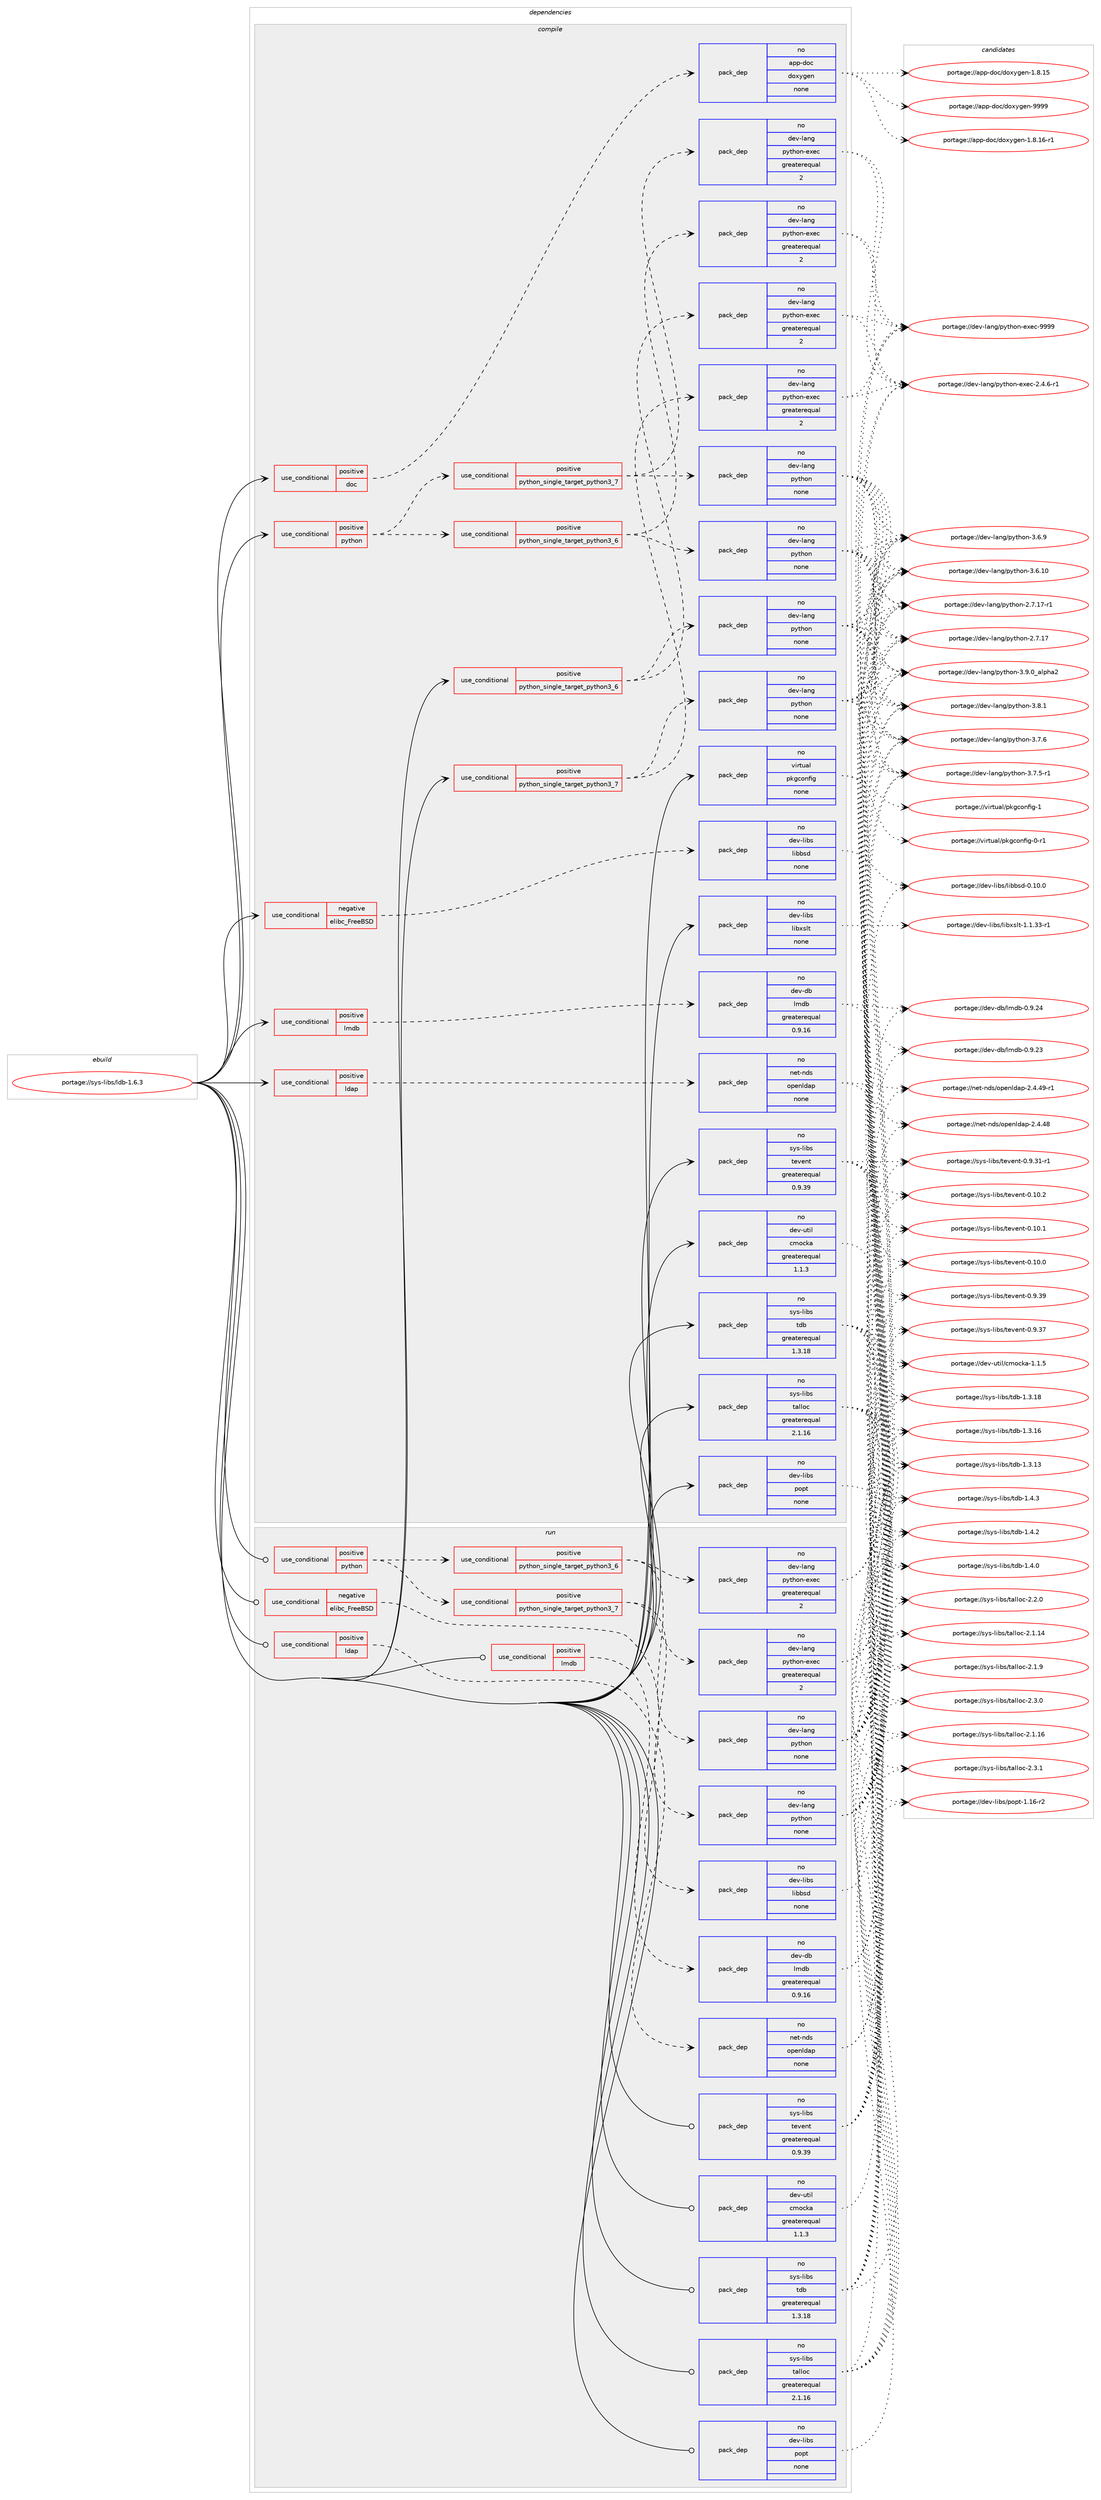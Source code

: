 digraph prolog {

# *************
# Graph options
# *************

newrank=true;
concentrate=true;
compound=true;
graph [rankdir=LR,fontname=Helvetica,fontsize=10,ranksep=1.5];#, ranksep=2.5, nodesep=0.2];
edge  [arrowhead=vee];
node  [fontname=Helvetica,fontsize=10];

# **********
# The ebuild
# **********

subgraph cluster_leftcol {
color=gray;
rank=same;
label=<<i>ebuild</i>>;
id [label="portage://sys-libs/ldb-1.6.3", color=red, width=4, href="../sys-libs/ldb-1.6.3.svg"];
}

# ****************
# The dependencies
# ****************

subgraph cluster_midcol {
color=gray;
label=<<i>dependencies</i>>;
subgraph cluster_compile {
fillcolor="#eeeeee";
style=filled;
label=<<i>compile</i>>;
subgraph cond8003 {
dependency42415 [label=<<TABLE BORDER="0" CELLBORDER="1" CELLSPACING="0" CELLPADDING="4"><TR><TD ROWSPAN="3" CELLPADDING="10">use_conditional</TD></TR><TR><TD>negative</TD></TR><TR><TD>elibc_FreeBSD</TD></TR></TABLE>>, shape=none, color=red];
subgraph pack33441 {
dependency42416 [label=<<TABLE BORDER="0" CELLBORDER="1" CELLSPACING="0" CELLPADDING="4" WIDTH="220"><TR><TD ROWSPAN="6" CELLPADDING="30">pack_dep</TD></TR><TR><TD WIDTH="110">no</TD></TR><TR><TD>dev-libs</TD></TR><TR><TD>libbsd</TD></TR><TR><TD>none</TD></TR><TR><TD></TD></TR></TABLE>>, shape=none, color=blue];
}
dependency42415:e -> dependency42416:w [weight=20,style="dashed",arrowhead="vee"];
}
id:e -> dependency42415:w [weight=20,style="solid",arrowhead="vee"];
subgraph cond8004 {
dependency42417 [label=<<TABLE BORDER="0" CELLBORDER="1" CELLSPACING="0" CELLPADDING="4"><TR><TD ROWSPAN="3" CELLPADDING="10">use_conditional</TD></TR><TR><TD>positive</TD></TR><TR><TD>doc</TD></TR></TABLE>>, shape=none, color=red];
subgraph pack33442 {
dependency42418 [label=<<TABLE BORDER="0" CELLBORDER="1" CELLSPACING="0" CELLPADDING="4" WIDTH="220"><TR><TD ROWSPAN="6" CELLPADDING="30">pack_dep</TD></TR><TR><TD WIDTH="110">no</TD></TR><TR><TD>app-doc</TD></TR><TR><TD>doxygen</TD></TR><TR><TD>none</TD></TR><TR><TD></TD></TR></TABLE>>, shape=none, color=blue];
}
dependency42417:e -> dependency42418:w [weight=20,style="dashed",arrowhead="vee"];
}
id:e -> dependency42417:w [weight=20,style="solid",arrowhead="vee"];
subgraph cond8005 {
dependency42419 [label=<<TABLE BORDER="0" CELLBORDER="1" CELLSPACING="0" CELLPADDING="4"><TR><TD ROWSPAN="3" CELLPADDING="10">use_conditional</TD></TR><TR><TD>positive</TD></TR><TR><TD>ldap</TD></TR></TABLE>>, shape=none, color=red];
subgraph pack33443 {
dependency42420 [label=<<TABLE BORDER="0" CELLBORDER="1" CELLSPACING="0" CELLPADDING="4" WIDTH="220"><TR><TD ROWSPAN="6" CELLPADDING="30">pack_dep</TD></TR><TR><TD WIDTH="110">no</TD></TR><TR><TD>net-nds</TD></TR><TR><TD>openldap</TD></TR><TR><TD>none</TD></TR><TR><TD></TD></TR></TABLE>>, shape=none, color=blue];
}
dependency42419:e -> dependency42420:w [weight=20,style="dashed",arrowhead="vee"];
}
id:e -> dependency42419:w [weight=20,style="solid",arrowhead="vee"];
subgraph cond8006 {
dependency42421 [label=<<TABLE BORDER="0" CELLBORDER="1" CELLSPACING="0" CELLPADDING="4"><TR><TD ROWSPAN="3" CELLPADDING="10">use_conditional</TD></TR><TR><TD>positive</TD></TR><TR><TD>lmdb</TD></TR></TABLE>>, shape=none, color=red];
subgraph pack33444 {
dependency42422 [label=<<TABLE BORDER="0" CELLBORDER="1" CELLSPACING="0" CELLPADDING="4" WIDTH="220"><TR><TD ROWSPAN="6" CELLPADDING="30">pack_dep</TD></TR><TR><TD WIDTH="110">no</TD></TR><TR><TD>dev-db</TD></TR><TR><TD>lmdb</TD></TR><TR><TD>greaterequal</TD></TR><TR><TD>0.9.16</TD></TR></TABLE>>, shape=none, color=blue];
}
dependency42421:e -> dependency42422:w [weight=20,style="dashed",arrowhead="vee"];
}
id:e -> dependency42421:w [weight=20,style="solid",arrowhead="vee"];
subgraph cond8007 {
dependency42423 [label=<<TABLE BORDER="0" CELLBORDER="1" CELLSPACING="0" CELLPADDING="4"><TR><TD ROWSPAN="3" CELLPADDING="10">use_conditional</TD></TR><TR><TD>positive</TD></TR><TR><TD>python</TD></TR></TABLE>>, shape=none, color=red];
subgraph cond8008 {
dependency42424 [label=<<TABLE BORDER="0" CELLBORDER="1" CELLSPACING="0" CELLPADDING="4"><TR><TD ROWSPAN="3" CELLPADDING="10">use_conditional</TD></TR><TR><TD>positive</TD></TR><TR><TD>python_single_target_python3_6</TD></TR></TABLE>>, shape=none, color=red];
subgraph pack33445 {
dependency42425 [label=<<TABLE BORDER="0" CELLBORDER="1" CELLSPACING="0" CELLPADDING="4" WIDTH="220"><TR><TD ROWSPAN="6" CELLPADDING="30">pack_dep</TD></TR><TR><TD WIDTH="110">no</TD></TR><TR><TD>dev-lang</TD></TR><TR><TD>python</TD></TR><TR><TD>none</TD></TR><TR><TD></TD></TR></TABLE>>, shape=none, color=blue];
}
dependency42424:e -> dependency42425:w [weight=20,style="dashed",arrowhead="vee"];
subgraph pack33446 {
dependency42426 [label=<<TABLE BORDER="0" CELLBORDER="1" CELLSPACING="0" CELLPADDING="4" WIDTH="220"><TR><TD ROWSPAN="6" CELLPADDING="30">pack_dep</TD></TR><TR><TD WIDTH="110">no</TD></TR><TR><TD>dev-lang</TD></TR><TR><TD>python-exec</TD></TR><TR><TD>greaterequal</TD></TR><TR><TD>2</TD></TR></TABLE>>, shape=none, color=blue];
}
dependency42424:e -> dependency42426:w [weight=20,style="dashed",arrowhead="vee"];
}
dependency42423:e -> dependency42424:w [weight=20,style="dashed",arrowhead="vee"];
subgraph cond8009 {
dependency42427 [label=<<TABLE BORDER="0" CELLBORDER="1" CELLSPACING="0" CELLPADDING="4"><TR><TD ROWSPAN="3" CELLPADDING="10">use_conditional</TD></TR><TR><TD>positive</TD></TR><TR><TD>python_single_target_python3_7</TD></TR></TABLE>>, shape=none, color=red];
subgraph pack33447 {
dependency42428 [label=<<TABLE BORDER="0" CELLBORDER="1" CELLSPACING="0" CELLPADDING="4" WIDTH="220"><TR><TD ROWSPAN="6" CELLPADDING="30">pack_dep</TD></TR><TR><TD WIDTH="110">no</TD></TR><TR><TD>dev-lang</TD></TR><TR><TD>python</TD></TR><TR><TD>none</TD></TR><TR><TD></TD></TR></TABLE>>, shape=none, color=blue];
}
dependency42427:e -> dependency42428:w [weight=20,style="dashed",arrowhead="vee"];
subgraph pack33448 {
dependency42429 [label=<<TABLE BORDER="0" CELLBORDER="1" CELLSPACING="0" CELLPADDING="4" WIDTH="220"><TR><TD ROWSPAN="6" CELLPADDING="30">pack_dep</TD></TR><TR><TD WIDTH="110">no</TD></TR><TR><TD>dev-lang</TD></TR><TR><TD>python-exec</TD></TR><TR><TD>greaterequal</TD></TR><TR><TD>2</TD></TR></TABLE>>, shape=none, color=blue];
}
dependency42427:e -> dependency42429:w [weight=20,style="dashed",arrowhead="vee"];
}
dependency42423:e -> dependency42427:w [weight=20,style="dashed",arrowhead="vee"];
}
id:e -> dependency42423:w [weight=20,style="solid",arrowhead="vee"];
subgraph cond8010 {
dependency42430 [label=<<TABLE BORDER="0" CELLBORDER="1" CELLSPACING="0" CELLPADDING="4"><TR><TD ROWSPAN="3" CELLPADDING="10">use_conditional</TD></TR><TR><TD>positive</TD></TR><TR><TD>python_single_target_python3_6</TD></TR></TABLE>>, shape=none, color=red];
subgraph pack33449 {
dependency42431 [label=<<TABLE BORDER="0" CELLBORDER="1" CELLSPACING="0" CELLPADDING="4" WIDTH="220"><TR><TD ROWSPAN="6" CELLPADDING="30">pack_dep</TD></TR><TR><TD WIDTH="110">no</TD></TR><TR><TD>dev-lang</TD></TR><TR><TD>python</TD></TR><TR><TD>none</TD></TR><TR><TD></TD></TR></TABLE>>, shape=none, color=blue];
}
dependency42430:e -> dependency42431:w [weight=20,style="dashed",arrowhead="vee"];
subgraph pack33450 {
dependency42432 [label=<<TABLE BORDER="0" CELLBORDER="1" CELLSPACING="0" CELLPADDING="4" WIDTH="220"><TR><TD ROWSPAN="6" CELLPADDING="30">pack_dep</TD></TR><TR><TD WIDTH="110">no</TD></TR><TR><TD>dev-lang</TD></TR><TR><TD>python-exec</TD></TR><TR><TD>greaterequal</TD></TR><TR><TD>2</TD></TR></TABLE>>, shape=none, color=blue];
}
dependency42430:e -> dependency42432:w [weight=20,style="dashed",arrowhead="vee"];
}
id:e -> dependency42430:w [weight=20,style="solid",arrowhead="vee"];
subgraph cond8011 {
dependency42433 [label=<<TABLE BORDER="0" CELLBORDER="1" CELLSPACING="0" CELLPADDING="4"><TR><TD ROWSPAN="3" CELLPADDING="10">use_conditional</TD></TR><TR><TD>positive</TD></TR><TR><TD>python_single_target_python3_7</TD></TR></TABLE>>, shape=none, color=red];
subgraph pack33451 {
dependency42434 [label=<<TABLE BORDER="0" CELLBORDER="1" CELLSPACING="0" CELLPADDING="4" WIDTH="220"><TR><TD ROWSPAN="6" CELLPADDING="30">pack_dep</TD></TR><TR><TD WIDTH="110">no</TD></TR><TR><TD>dev-lang</TD></TR><TR><TD>python</TD></TR><TR><TD>none</TD></TR><TR><TD></TD></TR></TABLE>>, shape=none, color=blue];
}
dependency42433:e -> dependency42434:w [weight=20,style="dashed",arrowhead="vee"];
subgraph pack33452 {
dependency42435 [label=<<TABLE BORDER="0" CELLBORDER="1" CELLSPACING="0" CELLPADDING="4" WIDTH="220"><TR><TD ROWSPAN="6" CELLPADDING="30">pack_dep</TD></TR><TR><TD WIDTH="110">no</TD></TR><TR><TD>dev-lang</TD></TR><TR><TD>python-exec</TD></TR><TR><TD>greaterequal</TD></TR><TR><TD>2</TD></TR></TABLE>>, shape=none, color=blue];
}
dependency42433:e -> dependency42435:w [weight=20,style="dashed",arrowhead="vee"];
}
id:e -> dependency42433:w [weight=20,style="solid",arrowhead="vee"];
subgraph pack33453 {
dependency42436 [label=<<TABLE BORDER="0" CELLBORDER="1" CELLSPACING="0" CELLPADDING="4" WIDTH="220"><TR><TD ROWSPAN="6" CELLPADDING="30">pack_dep</TD></TR><TR><TD WIDTH="110">no</TD></TR><TR><TD>dev-libs</TD></TR><TR><TD>libxslt</TD></TR><TR><TD>none</TD></TR><TR><TD></TD></TR></TABLE>>, shape=none, color=blue];
}
id:e -> dependency42436:w [weight=20,style="solid",arrowhead="vee"];
subgraph pack33454 {
dependency42437 [label=<<TABLE BORDER="0" CELLBORDER="1" CELLSPACING="0" CELLPADDING="4" WIDTH="220"><TR><TD ROWSPAN="6" CELLPADDING="30">pack_dep</TD></TR><TR><TD WIDTH="110">no</TD></TR><TR><TD>dev-libs</TD></TR><TR><TD>popt</TD></TR><TR><TD>none</TD></TR><TR><TD></TD></TR></TABLE>>, shape=none, color=blue];
}
id:e -> dependency42437:w [weight=20,style="solid",arrowhead="vee"];
subgraph pack33455 {
dependency42438 [label=<<TABLE BORDER="0" CELLBORDER="1" CELLSPACING="0" CELLPADDING="4" WIDTH="220"><TR><TD ROWSPAN="6" CELLPADDING="30">pack_dep</TD></TR><TR><TD WIDTH="110">no</TD></TR><TR><TD>dev-util</TD></TR><TR><TD>cmocka</TD></TR><TR><TD>greaterequal</TD></TR><TR><TD>1.1.3</TD></TR></TABLE>>, shape=none, color=blue];
}
id:e -> dependency42438:w [weight=20,style="solid",arrowhead="vee"];
subgraph pack33456 {
dependency42439 [label=<<TABLE BORDER="0" CELLBORDER="1" CELLSPACING="0" CELLPADDING="4" WIDTH="220"><TR><TD ROWSPAN="6" CELLPADDING="30">pack_dep</TD></TR><TR><TD WIDTH="110">no</TD></TR><TR><TD>sys-libs</TD></TR><TR><TD>talloc</TD></TR><TR><TD>greaterequal</TD></TR><TR><TD>2.1.16</TD></TR></TABLE>>, shape=none, color=blue];
}
id:e -> dependency42439:w [weight=20,style="solid",arrowhead="vee"];
subgraph pack33457 {
dependency42440 [label=<<TABLE BORDER="0" CELLBORDER="1" CELLSPACING="0" CELLPADDING="4" WIDTH="220"><TR><TD ROWSPAN="6" CELLPADDING="30">pack_dep</TD></TR><TR><TD WIDTH="110">no</TD></TR><TR><TD>sys-libs</TD></TR><TR><TD>tdb</TD></TR><TR><TD>greaterequal</TD></TR><TR><TD>1.3.18</TD></TR></TABLE>>, shape=none, color=blue];
}
id:e -> dependency42440:w [weight=20,style="solid",arrowhead="vee"];
subgraph pack33458 {
dependency42441 [label=<<TABLE BORDER="0" CELLBORDER="1" CELLSPACING="0" CELLPADDING="4" WIDTH="220"><TR><TD ROWSPAN="6" CELLPADDING="30">pack_dep</TD></TR><TR><TD WIDTH="110">no</TD></TR><TR><TD>sys-libs</TD></TR><TR><TD>tevent</TD></TR><TR><TD>greaterequal</TD></TR><TR><TD>0.9.39</TD></TR></TABLE>>, shape=none, color=blue];
}
id:e -> dependency42441:w [weight=20,style="solid",arrowhead="vee"];
subgraph pack33459 {
dependency42442 [label=<<TABLE BORDER="0" CELLBORDER="1" CELLSPACING="0" CELLPADDING="4" WIDTH="220"><TR><TD ROWSPAN="6" CELLPADDING="30">pack_dep</TD></TR><TR><TD WIDTH="110">no</TD></TR><TR><TD>virtual</TD></TR><TR><TD>pkgconfig</TD></TR><TR><TD>none</TD></TR><TR><TD></TD></TR></TABLE>>, shape=none, color=blue];
}
id:e -> dependency42442:w [weight=20,style="solid",arrowhead="vee"];
}
subgraph cluster_compileandrun {
fillcolor="#eeeeee";
style=filled;
label=<<i>compile and run</i>>;
}
subgraph cluster_run {
fillcolor="#eeeeee";
style=filled;
label=<<i>run</i>>;
subgraph cond8012 {
dependency42443 [label=<<TABLE BORDER="0" CELLBORDER="1" CELLSPACING="0" CELLPADDING="4"><TR><TD ROWSPAN="3" CELLPADDING="10">use_conditional</TD></TR><TR><TD>negative</TD></TR><TR><TD>elibc_FreeBSD</TD></TR></TABLE>>, shape=none, color=red];
subgraph pack33460 {
dependency42444 [label=<<TABLE BORDER="0" CELLBORDER="1" CELLSPACING="0" CELLPADDING="4" WIDTH="220"><TR><TD ROWSPAN="6" CELLPADDING="30">pack_dep</TD></TR><TR><TD WIDTH="110">no</TD></TR><TR><TD>dev-libs</TD></TR><TR><TD>libbsd</TD></TR><TR><TD>none</TD></TR><TR><TD></TD></TR></TABLE>>, shape=none, color=blue];
}
dependency42443:e -> dependency42444:w [weight=20,style="dashed",arrowhead="vee"];
}
id:e -> dependency42443:w [weight=20,style="solid",arrowhead="odot"];
subgraph cond8013 {
dependency42445 [label=<<TABLE BORDER="0" CELLBORDER="1" CELLSPACING="0" CELLPADDING="4"><TR><TD ROWSPAN="3" CELLPADDING="10">use_conditional</TD></TR><TR><TD>positive</TD></TR><TR><TD>ldap</TD></TR></TABLE>>, shape=none, color=red];
subgraph pack33461 {
dependency42446 [label=<<TABLE BORDER="0" CELLBORDER="1" CELLSPACING="0" CELLPADDING="4" WIDTH="220"><TR><TD ROWSPAN="6" CELLPADDING="30">pack_dep</TD></TR><TR><TD WIDTH="110">no</TD></TR><TR><TD>net-nds</TD></TR><TR><TD>openldap</TD></TR><TR><TD>none</TD></TR><TR><TD></TD></TR></TABLE>>, shape=none, color=blue];
}
dependency42445:e -> dependency42446:w [weight=20,style="dashed",arrowhead="vee"];
}
id:e -> dependency42445:w [weight=20,style="solid",arrowhead="odot"];
subgraph cond8014 {
dependency42447 [label=<<TABLE BORDER="0" CELLBORDER="1" CELLSPACING="0" CELLPADDING="4"><TR><TD ROWSPAN="3" CELLPADDING="10">use_conditional</TD></TR><TR><TD>positive</TD></TR><TR><TD>lmdb</TD></TR></TABLE>>, shape=none, color=red];
subgraph pack33462 {
dependency42448 [label=<<TABLE BORDER="0" CELLBORDER="1" CELLSPACING="0" CELLPADDING="4" WIDTH="220"><TR><TD ROWSPAN="6" CELLPADDING="30">pack_dep</TD></TR><TR><TD WIDTH="110">no</TD></TR><TR><TD>dev-db</TD></TR><TR><TD>lmdb</TD></TR><TR><TD>greaterequal</TD></TR><TR><TD>0.9.16</TD></TR></TABLE>>, shape=none, color=blue];
}
dependency42447:e -> dependency42448:w [weight=20,style="dashed",arrowhead="vee"];
}
id:e -> dependency42447:w [weight=20,style="solid",arrowhead="odot"];
subgraph cond8015 {
dependency42449 [label=<<TABLE BORDER="0" CELLBORDER="1" CELLSPACING="0" CELLPADDING="4"><TR><TD ROWSPAN="3" CELLPADDING="10">use_conditional</TD></TR><TR><TD>positive</TD></TR><TR><TD>python</TD></TR></TABLE>>, shape=none, color=red];
subgraph cond8016 {
dependency42450 [label=<<TABLE BORDER="0" CELLBORDER="1" CELLSPACING="0" CELLPADDING="4"><TR><TD ROWSPAN="3" CELLPADDING="10">use_conditional</TD></TR><TR><TD>positive</TD></TR><TR><TD>python_single_target_python3_6</TD></TR></TABLE>>, shape=none, color=red];
subgraph pack33463 {
dependency42451 [label=<<TABLE BORDER="0" CELLBORDER="1" CELLSPACING="0" CELLPADDING="4" WIDTH="220"><TR><TD ROWSPAN="6" CELLPADDING="30">pack_dep</TD></TR><TR><TD WIDTH="110">no</TD></TR><TR><TD>dev-lang</TD></TR><TR><TD>python</TD></TR><TR><TD>none</TD></TR><TR><TD></TD></TR></TABLE>>, shape=none, color=blue];
}
dependency42450:e -> dependency42451:w [weight=20,style="dashed",arrowhead="vee"];
subgraph pack33464 {
dependency42452 [label=<<TABLE BORDER="0" CELLBORDER="1" CELLSPACING="0" CELLPADDING="4" WIDTH="220"><TR><TD ROWSPAN="6" CELLPADDING="30">pack_dep</TD></TR><TR><TD WIDTH="110">no</TD></TR><TR><TD>dev-lang</TD></TR><TR><TD>python-exec</TD></TR><TR><TD>greaterequal</TD></TR><TR><TD>2</TD></TR></TABLE>>, shape=none, color=blue];
}
dependency42450:e -> dependency42452:w [weight=20,style="dashed",arrowhead="vee"];
}
dependency42449:e -> dependency42450:w [weight=20,style="dashed",arrowhead="vee"];
subgraph cond8017 {
dependency42453 [label=<<TABLE BORDER="0" CELLBORDER="1" CELLSPACING="0" CELLPADDING="4"><TR><TD ROWSPAN="3" CELLPADDING="10">use_conditional</TD></TR><TR><TD>positive</TD></TR><TR><TD>python_single_target_python3_7</TD></TR></TABLE>>, shape=none, color=red];
subgraph pack33465 {
dependency42454 [label=<<TABLE BORDER="0" CELLBORDER="1" CELLSPACING="0" CELLPADDING="4" WIDTH="220"><TR><TD ROWSPAN="6" CELLPADDING="30">pack_dep</TD></TR><TR><TD WIDTH="110">no</TD></TR><TR><TD>dev-lang</TD></TR><TR><TD>python</TD></TR><TR><TD>none</TD></TR><TR><TD></TD></TR></TABLE>>, shape=none, color=blue];
}
dependency42453:e -> dependency42454:w [weight=20,style="dashed",arrowhead="vee"];
subgraph pack33466 {
dependency42455 [label=<<TABLE BORDER="0" CELLBORDER="1" CELLSPACING="0" CELLPADDING="4" WIDTH="220"><TR><TD ROWSPAN="6" CELLPADDING="30">pack_dep</TD></TR><TR><TD WIDTH="110">no</TD></TR><TR><TD>dev-lang</TD></TR><TR><TD>python-exec</TD></TR><TR><TD>greaterequal</TD></TR><TR><TD>2</TD></TR></TABLE>>, shape=none, color=blue];
}
dependency42453:e -> dependency42455:w [weight=20,style="dashed",arrowhead="vee"];
}
dependency42449:e -> dependency42453:w [weight=20,style="dashed",arrowhead="vee"];
}
id:e -> dependency42449:w [weight=20,style="solid",arrowhead="odot"];
subgraph pack33467 {
dependency42456 [label=<<TABLE BORDER="0" CELLBORDER="1" CELLSPACING="0" CELLPADDING="4" WIDTH="220"><TR><TD ROWSPAN="6" CELLPADDING="30">pack_dep</TD></TR><TR><TD WIDTH="110">no</TD></TR><TR><TD>dev-libs</TD></TR><TR><TD>popt</TD></TR><TR><TD>none</TD></TR><TR><TD></TD></TR></TABLE>>, shape=none, color=blue];
}
id:e -> dependency42456:w [weight=20,style="solid",arrowhead="odot"];
subgraph pack33468 {
dependency42457 [label=<<TABLE BORDER="0" CELLBORDER="1" CELLSPACING="0" CELLPADDING="4" WIDTH="220"><TR><TD ROWSPAN="6" CELLPADDING="30">pack_dep</TD></TR><TR><TD WIDTH="110">no</TD></TR><TR><TD>dev-util</TD></TR><TR><TD>cmocka</TD></TR><TR><TD>greaterequal</TD></TR><TR><TD>1.1.3</TD></TR></TABLE>>, shape=none, color=blue];
}
id:e -> dependency42457:w [weight=20,style="solid",arrowhead="odot"];
subgraph pack33469 {
dependency42458 [label=<<TABLE BORDER="0" CELLBORDER="1" CELLSPACING="0" CELLPADDING="4" WIDTH="220"><TR><TD ROWSPAN="6" CELLPADDING="30">pack_dep</TD></TR><TR><TD WIDTH="110">no</TD></TR><TR><TD>sys-libs</TD></TR><TR><TD>talloc</TD></TR><TR><TD>greaterequal</TD></TR><TR><TD>2.1.16</TD></TR></TABLE>>, shape=none, color=blue];
}
id:e -> dependency42458:w [weight=20,style="solid",arrowhead="odot"];
subgraph pack33470 {
dependency42459 [label=<<TABLE BORDER="0" CELLBORDER="1" CELLSPACING="0" CELLPADDING="4" WIDTH="220"><TR><TD ROWSPAN="6" CELLPADDING="30">pack_dep</TD></TR><TR><TD WIDTH="110">no</TD></TR><TR><TD>sys-libs</TD></TR><TR><TD>tdb</TD></TR><TR><TD>greaterequal</TD></TR><TR><TD>1.3.18</TD></TR></TABLE>>, shape=none, color=blue];
}
id:e -> dependency42459:w [weight=20,style="solid",arrowhead="odot"];
subgraph pack33471 {
dependency42460 [label=<<TABLE BORDER="0" CELLBORDER="1" CELLSPACING="0" CELLPADDING="4" WIDTH="220"><TR><TD ROWSPAN="6" CELLPADDING="30">pack_dep</TD></TR><TR><TD WIDTH="110">no</TD></TR><TR><TD>sys-libs</TD></TR><TR><TD>tevent</TD></TR><TR><TD>greaterequal</TD></TR><TR><TD>0.9.39</TD></TR></TABLE>>, shape=none, color=blue];
}
id:e -> dependency42460:w [weight=20,style="solid",arrowhead="odot"];
}
}

# **************
# The candidates
# **************

subgraph cluster_choices {
rank=same;
color=gray;
label=<<i>candidates</i>>;

subgraph choice33441 {
color=black;
nodesep=1;
choice100101118451081059811547108105989811510045484649484648 [label="portage://dev-libs/libbsd-0.10.0", color=red, width=4,href="../dev-libs/libbsd-0.10.0.svg"];
dependency42416:e -> choice100101118451081059811547108105989811510045484649484648:w [style=dotted,weight="100"];
}
subgraph choice33442 {
color=black;
nodesep=1;
choice971121124510011199471001111201211031011104557575757 [label="portage://app-doc/doxygen-9999", color=red, width=4,href="../app-doc/doxygen-9999.svg"];
choice97112112451001119947100111120121103101110454946564649544511449 [label="portage://app-doc/doxygen-1.8.16-r1", color=red, width=4,href="../app-doc/doxygen-1.8.16-r1.svg"];
choice9711211245100111994710011112012110310111045494656464953 [label="portage://app-doc/doxygen-1.8.15", color=red, width=4,href="../app-doc/doxygen-1.8.15.svg"];
dependency42418:e -> choice971121124510011199471001111201211031011104557575757:w [style=dotted,weight="100"];
dependency42418:e -> choice97112112451001119947100111120121103101110454946564649544511449:w [style=dotted,weight="100"];
dependency42418:e -> choice9711211245100111994710011112012110310111045494656464953:w [style=dotted,weight="100"];
}
subgraph choice33443 {
color=black;
nodesep=1;
choice110101116451101001154711111210111010810097112455046524652574511449 [label="portage://net-nds/openldap-2.4.49-r1", color=red, width=4,href="../net-nds/openldap-2.4.49-r1.svg"];
choice11010111645110100115471111121011101081009711245504652465256 [label="portage://net-nds/openldap-2.4.48", color=red, width=4,href="../net-nds/openldap-2.4.48.svg"];
dependency42420:e -> choice110101116451101001154711111210111010810097112455046524652574511449:w [style=dotted,weight="100"];
dependency42420:e -> choice11010111645110100115471111121011101081009711245504652465256:w [style=dotted,weight="100"];
}
subgraph choice33444 {
color=black;
nodesep=1;
choice1001011184510098471081091009845484657465052 [label="portage://dev-db/lmdb-0.9.24", color=red, width=4,href="../dev-db/lmdb-0.9.24.svg"];
choice1001011184510098471081091009845484657465051 [label="portage://dev-db/lmdb-0.9.23", color=red, width=4,href="../dev-db/lmdb-0.9.23.svg"];
dependency42422:e -> choice1001011184510098471081091009845484657465052:w [style=dotted,weight="100"];
dependency42422:e -> choice1001011184510098471081091009845484657465051:w [style=dotted,weight="100"];
}
subgraph choice33445 {
color=black;
nodesep=1;
choice10010111845108971101034711212111610411111045514657464895971081121049750 [label="portage://dev-lang/python-3.9.0_alpha2", color=red, width=4,href="../dev-lang/python-3.9.0_alpha2.svg"];
choice100101118451089711010347112121116104111110455146564649 [label="portage://dev-lang/python-3.8.1", color=red, width=4,href="../dev-lang/python-3.8.1.svg"];
choice100101118451089711010347112121116104111110455146554654 [label="portage://dev-lang/python-3.7.6", color=red, width=4,href="../dev-lang/python-3.7.6.svg"];
choice1001011184510897110103471121211161041111104551465546534511449 [label="portage://dev-lang/python-3.7.5-r1", color=red, width=4,href="../dev-lang/python-3.7.5-r1.svg"];
choice100101118451089711010347112121116104111110455146544657 [label="portage://dev-lang/python-3.6.9", color=red, width=4,href="../dev-lang/python-3.6.9.svg"];
choice10010111845108971101034711212111610411111045514654464948 [label="portage://dev-lang/python-3.6.10", color=red, width=4,href="../dev-lang/python-3.6.10.svg"];
choice100101118451089711010347112121116104111110455046554649554511449 [label="portage://dev-lang/python-2.7.17-r1", color=red, width=4,href="../dev-lang/python-2.7.17-r1.svg"];
choice10010111845108971101034711212111610411111045504655464955 [label="portage://dev-lang/python-2.7.17", color=red, width=4,href="../dev-lang/python-2.7.17.svg"];
dependency42425:e -> choice10010111845108971101034711212111610411111045514657464895971081121049750:w [style=dotted,weight="100"];
dependency42425:e -> choice100101118451089711010347112121116104111110455146564649:w [style=dotted,weight="100"];
dependency42425:e -> choice100101118451089711010347112121116104111110455146554654:w [style=dotted,weight="100"];
dependency42425:e -> choice1001011184510897110103471121211161041111104551465546534511449:w [style=dotted,weight="100"];
dependency42425:e -> choice100101118451089711010347112121116104111110455146544657:w [style=dotted,weight="100"];
dependency42425:e -> choice10010111845108971101034711212111610411111045514654464948:w [style=dotted,weight="100"];
dependency42425:e -> choice100101118451089711010347112121116104111110455046554649554511449:w [style=dotted,weight="100"];
dependency42425:e -> choice10010111845108971101034711212111610411111045504655464955:w [style=dotted,weight="100"];
}
subgraph choice33446 {
color=black;
nodesep=1;
choice10010111845108971101034711212111610411111045101120101994557575757 [label="portage://dev-lang/python-exec-9999", color=red, width=4,href="../dev-lang/python-exec-9999.svg"];
choice10010111845108971101034711212111610411111045101120101994550465246544511449 [label="portage://dev-lang/python-exec-2.4.6-r1", color=red, width=4,href="../dev-lang/python-exec-2.4.6-r1.svg"];
dependency42426:e -> choice10010111845108971101034711212111610411111045101120101994557575757:w [style=dotted,weight="100"];
dependency42426:e -> choice10010111845108971101034711212111610411111045101120101994550465246544511449:w [style=dotted,weight="100"];
}
subgraph choice33447 {
color=black;
nodesep=1;
choice10010111845108971101034711212111610411111045514657464895971081121049750 [label="portage://dev-lang/python-3.9.0_alpha2", color=red, width=4,href="../dev-lang/python-3.9.0_alpha2.svg"];
choice100101118451089711010347112121116104111110455146564649 [label="portage://dev-lang/python-3.8.1", color=red, width=4,href="../dev-lang/python-3.8.1.svg"];
choice100101118451089711010347112121116104111110455146554654 [label="portage://dev-lang/python-3.7.6", color=red, width=4,href="../dev-lang/python-3.7.6.svg"];
choice1001011184510897110103471121211161041111104551465546534511449 [label="portage://dev-lang/python-3.7.5-r1", color=red, width=4,href="../dev-lang/python-3.7.5-r1.svg"];
choice100101118451089711010347112121116104111110455146544657 [label="portage://dev-lang/python-3.6.9", color=red, width=4,href="../dev-lang/python-3.6.9.svg"];
choice10010111845108971101034711212111610411111045514654464948 [label="portage://dev-lang/python-3.6.10", color=red, width=4,href="../dev-lang/python-3.6.10.svg"];
choice100101118451089711010347112121116104111110455046554649554511449 [label="portage://dev-lang/python-2.7.17-r1", color=red, width=4,href="../dev-lang/python-2.7.17-r1.svg"];
choice10010111845108971101034711212111610411111045504655464955 [label="portage://dev-lang/python-2.7.17", color=red, width=4,href="../dev-lang/python-2.7.17.svg"];
dependency42428:e -> choice10010111845108971101034711212111610411111045514657464895971081121049750:w [style=dotted,weight="100"];
dependency42428:e -> choice100101118451089711010347112121116104111110455146564649:w [style=dotted,weight="100"];
dependency42428:e -> choice100101118451089711010347112121116104111110455146554654:w [style=dotted,weight="100"];
dependency42428:e -> choice1001011184510897110103471121211161041111104551465546534511449:w [style=dotted,weight="100"];
dependency42428:e -> choice100101118451089711010347112121116104111110455146544657:w [style=dotted,weight="100"];
dependency42428:e -> choice10010111845108971101034711212111610411111045514654464948:w [style=dotted,weight="100"];
dependency42428:e -> choice100101118451089711010347112121116104111110455046554649554511449:w [style=dotted,weight="100"];
dependency42428:e -> choice10010111845108971101034711212111610411111045504655464955:w [style=dotted,weight="100"];
}
subgraph choice33448 {
color=black;
nodesep=1;
choice10010111845108971101034711212111610411111045101120101994557575757 [label="portage://dev-lang/python-exec-9999", color=red, width=4,href="../dev-lang/python-exec-9999.svg"];
choice10010111845108971101034711212111610411111045101120101994550465246544511449 [label="portage://dev-lang/python-exec-2.4.6-r1", color=red, width=4,href="../dev-lang/python-exec-2.4.6-r1.svg"];
dependency42429:e -> choice10010111845108971101034711212111610411111045101120101994557575757:w [style=dotted,weight="100"];
dependency42429:e -> choice10010111845108971101034711212111610411111045101120101994550465246544511449:w [style=dotted,weight="100"];
}
subgraph choice33449 {
color=black;
nodesep=1;
choice10010111845108971101034711212111610411111045514657464895971081121049750 [label="portage://dev-lang/python-3.9.0_alpha2", color=red, width=4,href="../dev-lang/python-3.9.0_alpha2.svg"];
choice100101118451089711010347112121116104111110455146564649 [label="portage://dev-lang/python-3.8.1", color=red, width=4,href="../dev-lang/python-3.8.1.svg"];
choice100101118451089711010347112121116104111110455146554654 [label="portage://dev-lang/python-3.7.6", color=red, width=4,href="../dev-lang/python-3.7.6.svg"];
choice1001011184510897110103471121211161041111104551465546534511449 [label="portage://dev-lang/python-3.7.5-r1", color=red, width=4,href="../dev-lang/python-3.7.5-r1.svg"];
choice100101118451089711010347112121116104111110455146544657 [label="portage://dev-lang/python-3.6.9", color=red, width=4,href="../dev-lang/python-3.6.9.svg"];
choice10010111845108971101034711212111610411111045514654464948 [label="portage://dev-lang/python-3.6.10", color=red, width=4,href="../dev-lang/python-3.6.10.svg"];
choice100101118451089711010347112121116104111110455046554649554511449 [label="portage://dev-lang/python-2.7.17-r1", color=red, width=4,href="../dev-lang/python-2.7.17-r1.svg"];
choice10010111845108971101034711212111610411111045504655464955 [label="portage://dev-lang/python-2.7.17", color=red, width=4,href="../dev-lang/python-2.7.17.svg"];
dependency42431:e -> choice10010111845108971101034711212111610411111045514657464895971081121049750:w [style=dotted,weight="100"];
dependency42431:e -> choice100101118451089711010347112121116104111110455146564649:w [style=dotted,weight="100"];
dependency42431:e -> choice100101118451089711010347112121116104111110455146554654:w [style=dotted,weight="100"];
dependency42431:e -> choice1001011184510897110103471121211161041111104551465546534511449:w [style=dotted,weight="100"];
dependency42431:e -> choice100101118451089711010347112121116104111110455146544657:w [style=dotted,weight="100"];
dependency42431:e -> choice10010111845108971101034711212111610411111045514654464948:w [style=dotted,weight="100"];
dependency42431:e -> choice100101118451089711010347112121116104111110455046554649554511449:w [style=dotted,weight="100"];
dependency42431:e -> choice10010111845108971101034711212111610411111045504655464955:w [style=dotted,weight="100"];
}
subgraph choice33450 {
color=black;
nodesep=1;
choice10010111845108971101034711212111610411111045101120101994557575757 [label="portage://dev-lang/python-exec-9999", color=red, width=4,href="../dev-lang/python-exec-9999.svg"];
choice10010111845108971101034711212111610411111045101120101994550465246544511449 [label="portage://dev-lang/python-exec-2.4.6-r1", color=red, width=4,href="../dev-lang/python-exec-2.4.6-r1.svg"];
dependency42432:e -> choice10010111845108971101034711212111610411111045101120101994557575757:w [style=dotted,weight="100"];
dependency42432:e -> choice10010111845108971101034711212111610411111045101120101994550465246544511449:w [style=dotted,weight="100"];
}
subgraph choice33451 {
color=black;
nodesep=1;
choice10010111845108971101034711212111610411111045514657464895971081121049750 [label="portage://dev-lang/python-3.9.0_alpha2", color=red, width=4,href="../dev-lang/python-3.9.0_alpha2.svg"];
choice100101118451089711010347112121116104111110455146564649 [label="portage://dev-lang/python-3.8.1", color=red, width=4,href="../dev-lang/python-3.8.1.svg"];
choice100101118451089711010347112121116104111110455146554654 [label="portage://dev-lang/python-3.7.6", color=red, width=4,href="../dev-lang/python-3.7.6.svg"];
choice1001011184510897110103471121211161041111104551465546534511449 [label="portage://dev-lang/python-3.7.5-r1", color=red, width=4,href="../dev-lang/python-3.7.5-r1.svg"];
choice100101118451089711010347112121116104111110455146544657 [label="portage://dev-lang/python-3.6.9", color=red, width=4,href="../dev-lang/python-3.6.9.svg"];
choice10010111845108971101034711212111610411111045514654464948 [label="portage://dev-lang/python-3.6.10", color=red, width=4,href="../dev-lang/python-3.6.10.svg"];
choice100101118451089711010347112121116104111110455046554649554511449 [label="portage://dev-lang/python-2.7.17-r1", color=red, width=4,href="../dev-lang/python-2.7.17-r1.svg"];
choice10010111845108971101034711212111610411111045504655464955 [label="portage://dev-lang/python-2.7.17", color=red, width=4,href="../dev-lang/python-2.7.17.svg"];
dependency42434:e -> choice10010111845108971101034711212111610411111045514657464895971081121049750:w [style=dotted,weight="100"];
dependency42434:e -> choice100101118451089711010347112121116104111110455146564649:w [style=dotted,weight="100"];
dependency42434:e -> choice100101118451089711010347112121116104111110455146554654:w [style=dotted,weight="100"];
dependency42434:e -> choice1001011184510897110103471121211161041111104551465546534511449:w [style=dotted,weight="100"];
dependency42434:e -> choice100101118451089711010347112121116104111110455146544657:w [style=dotted,weight="100"];
dependency42434:e -> choice10010111845108971101034711212111610411111045514654464948:w [style=dotted,weight="100"];
dependency42434:e -> choice100101118451089711010347112121116104111110455046554649554511449:w [style=dotted,weight="100"];
dependency42434:e -> choice10010111845108971101034711212111610411111045504655464955:w [style=dotted,weight="100"];
}
subgraph choice33452 {
color=black;
nodesep=1;
choice10010111845108971101034711212111610411111045101120101994557575757 [label="portage://dev-lang/python-exec-9999", color=red, width=4,href="../dev-lang/python-exec-9999.svg"];
choice10010111845108971101034711212111610411111045101120101994550465246544511449 [label="portage://dev-lang/python-exec-2.4.6-r1", color=red, width=4,href="../dev-lang/python-exec-2.4.6-r1.svg"];
dependency42435:e -> choice10010111845108971101034711212111610411111045101120101994557575757:w [style=dotted,weight="100"];
dependency42435:e -> choice10010111845108971101034711212111610411111045101120101994550465246544511449:w [style=dotted,weight="100"];
}
subgraph choice33453 {
color=black;
nodesep=1;
choice10010111845108105981154710810598120115108116454946494651514511449 [label="portage://dev-libs/libxslt-1.1.33-r1", color=red, width=4,href="../dev-libs/libxslt-1.1.33-r1.svg"];
dependency42436:e -> choice10010111845108105981154710810598120115108116454946494651514511449:w [style=dotted,weight="100"];
}
subgraph choice33454 {
color=black;
nodesep=1;
choice10010111845108105981154711211111211645494649544511450 [label="portage://dev-libs/popt-1.16-r2", color=red, width=4,href="../dev-libs/popt-1.16-r2.svg"];
dependency42437:e -> choice10010111845108105981154711211111211645494649544511450:w [style=dotted,weight="100"];
}
subgraph choice33455 {
color=black;
nodesep=1;
choice1001011184511711610510847991091119910797454946494653 [label="portage://dev-util/cmocka-1.1.5", color=red, width=4,href="../dev-util/cmocka-1.1.5.svg"];
dependency42438:e -> choice1001011184511711610510847991091119910797454946494653:w [style=dotted,weight="100"];
}
subgraph choice33456 {
color=black;
nodesep=1;
choice1151211154510810598115471169710810811199455046514649 [label="portage://sys-libs/talloc-2.3.1", color=red, width=4,href="../sys-libs/talloc-2.3.1.svg"];
choice1151211154510810598115471169710810811199455046514648 [label="portage://sys-libs/talloc-2.3.0", color=red, width=4,href="../sys-libs/talloc-2.3.0.svg"];
choice1151211154510810598115471169710810811199455046504648 [label="portage://sys-libs/talloc-2.2.0", color=red, width=4,href="../sys-libs/talloc-2.2.0.svg"];
choice1151211154510810598115471169710810811199455046494657 [label="portage://sys-libs/talloc-2.1.9", color=red, width=4,href="../sys-libs/talloc-2.1.9.svg"];
choice115121115451081059811547116971081081119945504649464954 [label="portage://sys-libs/talloc-2.1.16", color=red, width=4,href="../sys-libs/talloc-2.1.16.svg"];
choice115121115451081059811547116971081081119945504649464952 [label="portage://sys-libs/talloc-2.1.14", color=red, width=4,href="../sys-libs/talloc-2.1.14.svg"];
dependency42439:e -> choice1151211154510810598115471169710810811199455046514649:w [style=dotted,weight="100"];
dependency42439:e -> choice1151211154510810598115471169710810811199455046514648:w [style=dotted,weight="100"];
dependency42439:e -> choice1151211154510810598115471169710810811199455046504648:w [style=dotted,weight="100"];
dependency42439:e -> choice1151211154510810598115471169710810811199455046494657:w [style=dotted,weight="100"];
dependency42439:e -> choice115121115451081059811547116971081081119945504649464954:w [style=dotted,weight="100"];
dependency42439:e -> choice115121115451081059811547116971081081119945504649464952:w [style=dotted,weight="100"];
}
subgraph choice33457 {
color=black;
nodesep=1;
choice11512111545108105981154711610098454946524651 [label="portage://sys-libs/tdb-1.4.3", color=red, width=4,href="../sys-libs/tdb-1.4.3.svg"];
choice11512111545108105981154711610098454946524650 [label="portage://sys-libs/tdb-1.4.2", color=red, width=4,href="../sys-libs/tdb-1.4.2.svg"];
choice11512111545108105981154711610098454946524648 [label="portage://sys-libs/tdb-1.4.0", color=red, width=4,href="../sys-libs/tdb-1.4.0.svg"];
choice1151211154510810598115471161009845494651464956 [label="portage://sys-libs/tdb-1.3.18", color=red, width=4,href="../sys-libs/tdb-1.3.18.svg"];
choice1151211154510810598115471161009845494651464954 [label="portage://sys-libs/tdb-1.3.16", color=red, width=4,href="../sys-libs/tdb-1.3.16.svg"];
choice1151211154510810598115471161009845494651464951 [label="portage://sys-libs/tdb-1.3.13", color=red, width=4,href="../sys-libs/tdb-1.3.13.svg"];
dependency42440:e -> choice11512111545108105981154711610098454946524651:w [style=dotted,weight="100"];
dependency42440:e -> choice11512111545108105981154711610098454946524650:w [style=dotted,weight="100"];
dependency42440:e -> choice11512111545108105981154711610098454946524648:w [style=dotted,weight="100"];
dependency42440:e -> choice1151211154510810598115471161009845494651464956:w [style=dotted,weight="100"];
dependency42440:e -> choice1151211154510810598115471161009845494651464954:w [style=dotted,weight="100"];
dependency42440:e -> choice1151211154510810598115471161009845494651464951:w [style=dotted,weight="100"];
}
subgraph choice33458 {
color=black;
nodesep=1;
choice11512111545108105981154711610111810111011645484657465157 [label="portage://sys-libs/tevent-0.9.39", color=red, width=4,href="../sys-libs/tevent-0.9.39.svg"];
choice11512111545108105981154711610111810111011645484657465155 [label="portage://sys-libs/tevent-0.9.37", color=red, width=4,href="../sys-libs/tevent-0.9.37.svg"];
choice115121115451081059811547116101118101110116454846574651494511449 [label="portage://sys-libs/tevent-0.9.31-r1", color=red, width=4,href="../sys-libs/tevent-0.9.31-r1.svg"];
choice11512111545108105981154711610111810111011645484649484650 [label="portage://sys-libs/tevent-0.10.2", color=red, width=4,href="../sys-libs/tevent-0.10.2.svg"];
choice11512111545108105981154711610111810111011645484649484649 [label="portage://sys-libs/tevent-0.10.1", color=red, width=4,href="../sys-libs/tevent-0.10.1.svg"];
choice11512111545108105981154711610111810111011645484649484648 [label="portage://sys-libs/tevent-0.10.0", color=red, width=4,href="../sys-libs/tevent-0.10.0.svg"];
dependency42441:e -> choice11512111545108105981154711610111810111011645484657465157:w [style=dotted,weight="100"];
dependency42441:e -> choice11512111545108105981154711610111810111011645484657465155:w [style=dotted,weight="100"];
dependency42441:e -> choice115121115451081059811547116101118101110116454846574651494511449:w [style=dotted,weight="100"];
dependency42441:e -> choice11512111545108105981154711610111810111011645484649484650:w [style=dotted,weight="100"];
dependency42441:e -> choice11512111545108105981154711610111810111011645484649484649:w [style=dotted,weight="100"];
dependency42441:e -> choice11512111545108105981154711610111810111011645484649484648:w [style=dotted,weight="100"];
}
subgraph choice33459 {
color=black;
nodesep=1;
choice1181051141161179710847112107103991111101021051034549 [label="portage://virtual/pkgconfig-1", color=red, width=4,href="../virtual/pkgconfig-1.svg"];
choice11810511411611797108471121071039911111010210510345484511449 [label="portage://virtual/pkgconfig-0-r1", color=red, width=4,href="../virtual/pkgconfig-0-r1.svg"];
dependency42442:e -> choice1181051141161179710847112107103991111101021051034549:w [style=dotted,weight="100"];
dependency42442:e -> choice11810511411611797108471121071039911111010210510345484511449:w [style=dotted,weight="100"];
}
subgraph choice33460 {
color=black;
nodesep=1;
choice100101118451081059811547108105989811510045484649484648 [label="portage://dev-libs/libbsd-0.10.0", color=red, width=4,href="../dev-libs/libbsd-0.10.0.svg"];
dependency42444:e -> choice100101118451081059811547108105989811510045484649484648:w [style=dotted,weight="100"];
}
subgraph choice33461 {
color=black;
nodesep=1;
choice110101116451101001154711111210111010810097112455046524652574511449 [label="portage://net-nds/openldap-2.4.49-r1", color=red, width=4,href="../net-nds/openldap-2.4.49-r1.svg"];
choice11010111645110100115471111121011101081009711245504652465256 [label="portage://net-nds/openldap-2.4.48", color=red, width=4,href="../net-nds/openldap-2.4.48.svg"];
dependency42446:e -> choice110101116451101001154711111210111010810097112455046524652574511449:w [style=dotted,weight="100"];
dependency42446:e -> choice11010111645110100115471111121011101081009711245504652465256:w [style=dotted,weight="100"];
}
subgraph choice33462 {
color=black;
nodesep=1;
choice1001011184510098471081091009845484657465052 [label="portage://dev-db/lmdb-0.9.24", color=red, width=4,href="../dev-db/lmdb-0.9.24.svg"];
choice1001011184510098471081091009845484657465051 [label="portage://dev-db/lmdb-0.9.23", color=red, width=4,href="../dev-db/lmdb-0.9.23.svg"];
dependency42448:e -> choice1001011184510098471081091009845484657465052:w [style=dotted,weight="100"];
dependency42448:e -> choice1001011184510098471081091009845484657465051:w [style=dotted,weight="100"];
}
subgraph choice33463 {
color=black;
nodesep=1;
choice10010111845108971101034711212111610411111045514657464895971081121049750 [label="portage://dev-lang/python-3.9.0_alpha2", color=red, width=4,href="../dev-lang/python-3.9.0_alpha2.svg"];
choice100101118451089711010347112121116104111110455146564649 [label="portage://dev-lang/python-3.8.1", color=red, width=4,href="../dev-lang/python-3.8.1.svg"];
choice100101118451089711010347112121116104111110455146554654 [label="portage://dev-lang/python-3.7.6", color=red, width=4,href="../dev-lang/python-3.7.6.svg"];
choice1001011184510897110103471121211161041111104551465546534511449 [label="portage://dev-lang/python-3.7.5-r1", color=red, width=4,href="../dev-lang/python-3.7.5-r1.svg"];
choice100101118451089711010347112121116104111110455146544657 [label="portage://dev-lang/python-3.6.9", color=red, width=4,href="../dev-lang/python-3.6.9.svg"];
choice10010111845108971101034711212111610411111045514654464948 [label="portage://dev-lang/python-3.6.10", color=red, width=4,href="../dev-lang/python-3.6.10.svg"];
choice100101118451089711010347112121116104111110455046554649554511449 [label="portage://dev-lang/python-2.7.17-r1", color=red, width=4,href="../dev-lang/python-2.7.17-r1.svg"];
choice10010111845108971101034711212111610411111045504655464955 [label="portage://dev-lang/python-2.7.17", color=red, width=4,href="../dev-lang/python-2.7.17.svg"];
dependency42451:e -> choice10010111845108971101034711212111610411111045514657464895971081121049750:w [style=dotted,weight="100"];
dependency42451:e -> choice100101118451089711010347112121116104111110455146564649:w [style=dotted,weight="100"];
dependency42451:e -> choice100101118451089711010347112121116104111110455146554654:w [style=dotted,weight="100"];
dependency42451:e -> choice1001011184510897110103471121211161041111104551465546534511449:w [style=dotted,weight="100"];
dependency42451:e -> choice100101118451089711010347112121116104111110455146544657:w [style=dotted,weight="100"];
dependency42451:e -> choice10010111845108971101034711212111610411111045514654464948:w [style=dotted,weight="100"];
dependency42451:e -> choice100101118451089711010347112121116104111110455046554649554511449:w [style=dotted,weight="100"];
dependency42451:e -> choice10010111845108971101034711212111610411111045504655464955:w [style=dotted,weight="100"];
}
subgraph choice33464 {
color=black;
nodesep=1;
choice10010111845108971101034711212111610411111045101120101994557575757 [label="portage://dev-lang/python-exec-9999", color=red, width=4,href="../dev-lang/python-exec-9999.svg"];
choice10010111845108971101034711212111610411111045101120101994550465246544511449 [label="portage://dev-lang/python-exec-2.4.6-r1", color=red, width=4,href="../dev-lang/python-exec-2.4.6-r1.svg"];
dependency42452:e -> choice10010111845108971101034711212111610411111045101120101994557575757:w [style=dotted,weight="100"];
dependency42452:e -> choice10010111845108971101034711212111610411111045101120101994550465246544511449:w [style=dotted,weight="100"];
}
subgraph choice33465 {
color=black;
nodesep=1;
choice10010111845108971101034711212111610411111045514657464895971081121049750 [label="portage://dev-lang/python-3.9.0_alpha2", color=red, width=4,href="../dev-lang/python-3.9.0_alpha2.svg"];
choice100101118451089711010347112121116104111110455146564649 [label="portage://dev-lang/python-3.8.1", color=red, width=4,href="../dev-lang/python-3.8.1.svg"];
choice100101118451089711010347112121116104111110455146554654 [label="portage://dev-lang/python-3.7.6", color=red, width=4,href="../dev-lang/python-3.7.6.svg"];
choice1001011184510897110103471121211161041111104551465546534511449 [label="portage://dev-lang/python-3.7.5-r1", color=red, width=4,href="../dev-lang/python-3.7.5-r1.svg"];
choice100101118451089711010347112121116104111110455146544657 [label="portage://dev-lang/python-3.6.9", color=red, width=4,href="../dev-lang/python-3.6.9.svg"];
choice10010111845108971101034711212111610411111045514654464948 [label="portage://dev-lang/python-3.6.10", color=red, width=4,href="../dev-lang/python-3.6.10.svg"];
choice100101118451089711010347112121116104111110455046554649554511449 [label="portage://dev-lang/python-2.7.17-r1", color=red, width=4,href="../dev-lang/python-2.7.17-r1.svg"];
choice10010111845108971101034711212111610411111045504655464955 [label="portage://dev-lang/python-2.7.17", color=red, width=4,href="../dev-lang/python-2.7.17.svg"];
dependency42454:e -> choice10010111845108971101034711212111610411111045514657464895971081121049750:w [style=dotted,weight="100"];
dependency42454:e -> choice100101118451089711010347112121116104111110455146564649:w [style=dotted,weight="100"];
dependency42454:e -> choice100101118451089711010347112121116104111110455146554654:w [style=dotted,weight="100"];
dependency42454:e -> choice1001011184510897110103471121211161041111104551465546534511449:w [style=dotted,weight="100"];
dependency42454:e -> choice100101118451089711010347112121116104111110455146544657:w [style=dotted,weight="100"];
dependency42454:e -> choice10010111845108971101034711212111610411111045514654464948:w [style=dotted,weight="100"];
dependency42454:e -> choice100101118451089711010347112121116104111110455046554649554511449:w [style=dotted,weight="100"];
dependency42454:e -> choice10010111845108971101034711212111610411111045504655464955:w [style=dotted,weight="100"];
}
subgraph choice33466 {
color=black;
nodesep=1;
choice10010111845108971101034711212111610411111045101120101994557575757 [label="portage://dev-lang/python-exec-9999", color=red, width=4,href="../dev-lang/python-exec-9999.svg"];
choice10010111845108971101034711212111610411111045101120101994550465246544511449 [label="portage://dev-lang/python-exec-2.4.6-r1", color=red, width=4,href="../dev-lang/python-exec-2.4.6-r1.svg"];
dependency42455:e -> choice10010111845108971101034711212111610411111045101120101994557575757:w [style=dotted,weight="100"];
dependency42455:e -> choice10010111845108971101034711212111610411111045101120101994550465246544511449:w [style=dotted,weight="100"];
}
subgraph choice33467 {
color=black;
nodesep=1;
choice10010111845108105981154711211111211645494649544511450 [label="portage://dev-libs/popt-1.16-r2", color=red, width=4,href="../dev-libs/popt-1.16-r2.svg"];
dependency42456:e -> choice10010111845108105981154711211111211645494649544511450:w [style=dotted,weight="100"];
}
subgraph choice33468 {
color=black;
nodesep=1;
choice1001011184511711610510847991091119910797454946494653 [label="portage://dev-util/cmocka-1.1.5", color=red, width=4,href="../dev-util/cmocka-1.1.5.svg"];
dependency42457:e -> choice1001011184511711610510847991091119910797454946494653:w [style=dotted,weight="100"];
}
subgraph choice33469 {
color=black;
nodesep=1;
choice1151211154510810598115471169710810811199455046514649 [label="portage://sys-libs/talloc-2.3.1", color=red, width=4,href="../sys-libs/talloc-2.3.1.svg"];
choice1151211154510810598115471169710810811199455046514648 [label="portage://sys-libs/talloc-2.3.0", color=red, width=4,href="../sys-libs/talloc-2.3.0.svg"];
choice1151211154510810598115471169710810811199455046504648 [label="portage://sys-libs/talloc-2.2.0", color=red, width=4,href="../sys-libs/talloc-2.2.0.svg"];
choice1151211154510810598115471169710810811199455046494657 [label="portage://sys-libs/talloc-2.1.9", color=red, width=4,href="../sys-libs/talloc-2.1.9.svg"];
choice115121115451081059811547116971081081119945504649464954 [label="portage://sys-libs/talloc-2.1.16", color=red, width=4,href="../sys-libs/talloc-2.1.16.svg"];
choice115121115451081059811547116971081081119945504649464952 [label="portage://sys-libs/talloc-2.1.14", color=red, width=4,href="../sys-libs/talloc-2.1.14.svg"];
dependency42458:e -> choice1151211154510810598115471169710810811199455046514649:w [style=dotted,weight="100"];
dependency42458:e -> choice1151211154510810598115471169710810811199455046514648:w [style=dotted,weight="100"];
dependency42458:e -> choice1151211154510810598115471169710810811199455046504648:w [style=dotted,weight="100"];
dependency42458:e -> choice1151211154510810598115471169710810811199455046494657:w [style=dotted,weight="100"];
dependency42458:e -> choice115121115451081059811547116971081081119945504649464954:w [style=dotted,weight="100"];
dependency42458:e -> choice115121115451081059811547116971081081119945504649464952:w [style=dotted,weight="100"];
}
subgraph choice33470 {
color=black;
nodesep=1;
choice11512111545108105981154711610098454946524651 [label="portage://sys-libs/tdb-1.4.3", color=red, width=4,href="../sys-libs/tdb-1.4.3.svg"];
choice11512111545108105981154711610098454946524650 [label="portage://sys-libs/tdb-1.4.2", color=red, width=4,href="../sys-libs/tdb-1.4.2.svg"];
choice11512111545108105981154711610098454946524648 [label="portage://sys-libs/tdb-1.4.0", color=red, width=4,href="../sys-libs/tdb-1.4.0.svg"];
choice1151211154510810598115471161009845494651464956 [label="portage://sys-libs/tdb-1.3.18", color=red, width=4,href="../sys-libs/tdb-1.3.18.svg"];
choice1151211154510810598115471161009845494651464954 [label="portage://sys-libs/tdb-1.3.16", color=red, width=4,href="../sys-libs/tdb-1.3.16.svg"];
choice1151211154510810598115471161009845494651464951 [label="portage://sys-libs/tdb-1.3.13", color=red, width=4,href="../sys-libs/tdb-1.3.13.svg"];
dependency42459:e -> choice11512111545108105981154711610098454946524651:w [style=dotted,weight="100"];
dependency42459:e -> choice11512111545108105981154711610098454946524650:w [style=dotted,weight="100"];
dependency42459:e -> choice11512111545108105981154711610098454946524648:w [style=dotted,weight="100"];
dependency42459:e -> choice1151211154510810598115471161009845494651464956:w [style=dotted,weight="100"];
dependency42459:e -> choice1151211154510810598115471161009845494651464954:w [style=dotted,weight="100"];
dependency42459:e -> choice1151211154510810598115471161009845494651464951:w [style=dotted,weight="100"];
}
subgraph choice33471 {
color=black;
nodesep=1;
choice11512111545108105981154711610111810111011645484657465157 [label="portage://sys-libs/tevent-0.9.39", color=red, width=4,href="../sys-libs/tevent-0.9.39.svg"];
choice11512111545108105981154711610111810111011645484657465155 [label="portage://sys-libs/tevent-0.9.37", color=red, width=4,href="../sys-libs/tevent-0.9.37.svg"];
choice115121115451081059811547116101118101110116454846574651494511449 [label="portage://sys-libs/tevent-0.9.31-r1", color=red, width=4,href="../sys-libs/tevent-0.9.31-r1.svg"];
choice11512111545108105981154711610111810111011645484649484650 [label="portage://sys-libs/tevent-0.10.2", color=red, width=4,href="../sys-libs/tevent-0.10.2.svg"];
choice11512111545108105981154711610111810111011645484649484649 [label="portage://sys-libs/tevent-0.10.1", color=red, width=4,href="../sys-libs/tevent-0.10.1.svg"];
choice11512111545108105981154711610111810111011645484649484648 [label="portage://sys-libs/tevent-0.10.0", color=red, width=4,href="../sys-libs/tevent-0.10.0.svg"];
dependency42460:e -> choice11512111545108105981154711610111810111011645484657465157:w [style=dotted,weight="100"];
dependency42460:e -> choice11512111545108105981154711610111810111011645484657465155:w [style=dotted,weight="100"];
dependency42460:e -> choice115121115451081059811547116101118101110116454846574651494511449:w [style=dotted,weight="100"];
dependency42460:e -> choice11512111545108105981154711610111810111011645484649484650:w [style=dotted,weight="100"];
dependency42460:e -> choice11512111545108105981154711610111810111011645484649484649:w [style=dotted,weight="100"];
dependency42460:e -> choice11512111545108105981154711610111810111011645484649484648:w [style=dotted,weight="100"];
}
}

}
